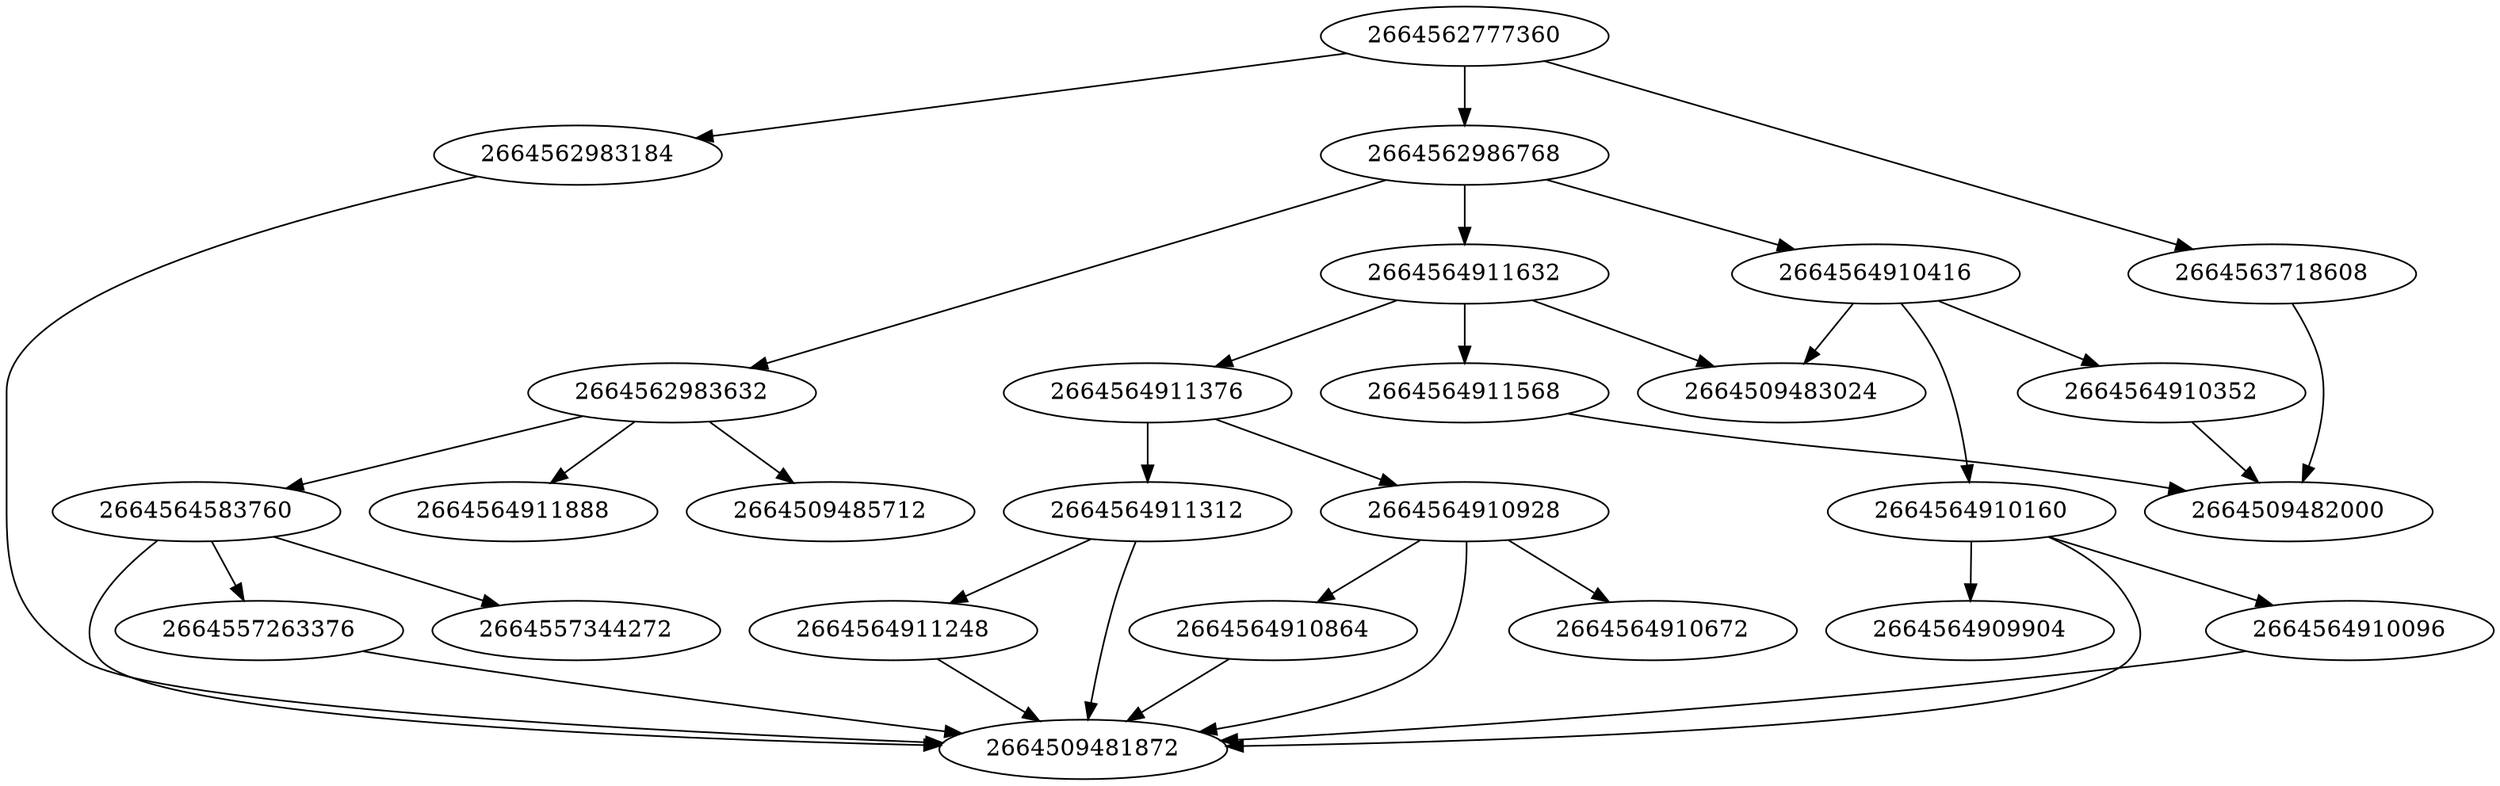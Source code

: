 strict digraph {
2664509485712 [type=Eq];
2664564910864 [type=Name];
2664564911376 [type=Call];
2664557344272 [type=Constant];
2664557263376 [type=Name];
2664564911888 [type=Constant];
2664562983184 [type=Name];
2664509482000 [type=Store];
2664509481872 [type=Load];
2664562986768 [type=If];
2664509483024 [type=Add];
2664564910352 [type=Name];
2664564911248 [type=Name];
2664562777360 [type=For];
2664564911632 [type=AugAssign];
2664564910672 [type=Constant];
2664564910160 [type=Subscript];
2664562983632 [type=Compare];
2664564909904 [type=Constant];
2664564910416 [type=AugAssign];
2664563718608 [type=Name];
2664564910928 [type=Subscript];
2664564910096 [type=Name];
2664564911312 [type=Attribute];
2664564583760 [type=Subscript];
2664564911568 [type=Name];
2664564910864 -> 2664509481872;
2664564911376 -> 2664564911312;
2664564911376 -> 2664564910928;
2664557263376 -> 2664509481872;
2664562983184 -> 2664509481872;
2664562986768 -> 2664562983632;
2664562986768 -> 2664564911632;
2664562986768 -> 2664564910416;
2664564910352 -> 2664509482000;
2664564911248 -> 2664509481872;
2664562777360 -> 2664563718608;
2664562777360 -> 2664562983184;
2664562777360 -> 2664562986768;
2664564911632 -> 2664564911568;
2664564911632 -> 2664509483024;
2664564911632 -> 2664564911376;
2664564910160 -> 2664564910096;
2664564910160 -> 2664564909904;
2664564910160 -> 2664509481872;
2664562983632 -> 2664564583760;
2664562983632 -> 2664509485712;
2664562983632 -> 2664564911888;
2664564910416 -> 2664564910352;
2664564910416 -> 2664509483024;
2664564910416 -> 2664564910160;
2664563718608 -> 2664509482000;
2664564910928 -> 2664564910864;
2664564910928 -> 2664564910672;
2664564910928 -> 2664509481872;
2664564910096 -> 2664509481872;
2664564911312 -> 2664564911248;
2664564911312 -> 2664509481872;
2664564583760 -> 2664557263376;
2664564583760 -> 2664557344272;
2664564583760 -> 2664509481872;
2664564911568 -> 2664509482000;
}
